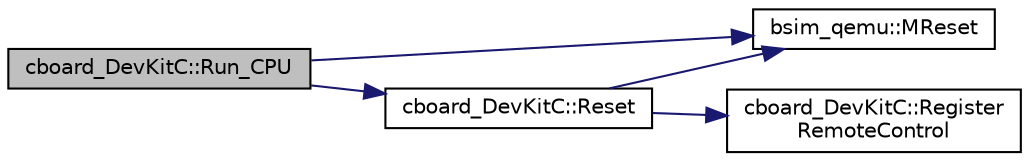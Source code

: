digraph "cboard_DevKitC::Run_CPU"
{
 // LATEX_PDF_SIZE
  edge [fontname="Helvetica",fontsize="10",labelfontname="Helvetica",labelfontsize="10"];
  node [fontname="Helvetica",fontsize="10",shape=record];
  rankdir="LR";
  Node1 [label="cboard_DevKitC::Run_CPU",height=0.2,width=0.4,color="black", fillcolor="grey75", style="filled", fontcolor="black",tooltip="Paralle thread called ever 100ms to run cpu code."];
  Node1 -> Node2 [color="midnightblue",fontsize="10",style="solid",fontname="Helvetica"];
  Node2 [label="bsim_qemu::MReset",height=0.2,width=0.4,color="black", fillcolor="white", style="filled",URL="$classbsim__qemu.html#a86a86757771ece014bf6f526d796cc35",tooltip="board microcontroller reset"];
  Node1 -> Node3 [color="midnightblue",fontsize="10",style="solid",fontname="Helvetica"];
  Node3 [label="cboard_DevKitC::Reset",height=0.2,width=0.4,color="black", fillcolor="white", style="filled",URL="$classcboard___dev_kit_c.html#ae5ae4426c415e3ec24f5cb7dcdcdf490",tooltip="Reset board status."];
  Node3 -> Node2 [color="midnightblue",fontsize="10",style="solid",fontname="Helvetica"];
  Node3 -> Node4 [color="midnightblue",fontsize="10",style="solid",fontname="Helvetica"];
  Node4 [label="cboard_DevKitC::Register\lRemoteControl",height=0.2,width=0.4,color="black", fillcolor="white", style="filled",URL="$classcboard___dev_kit_c.html#a91582ddecfa6c571b4951738f43c8d1f",tooltip="Register remote control variables."];
}
